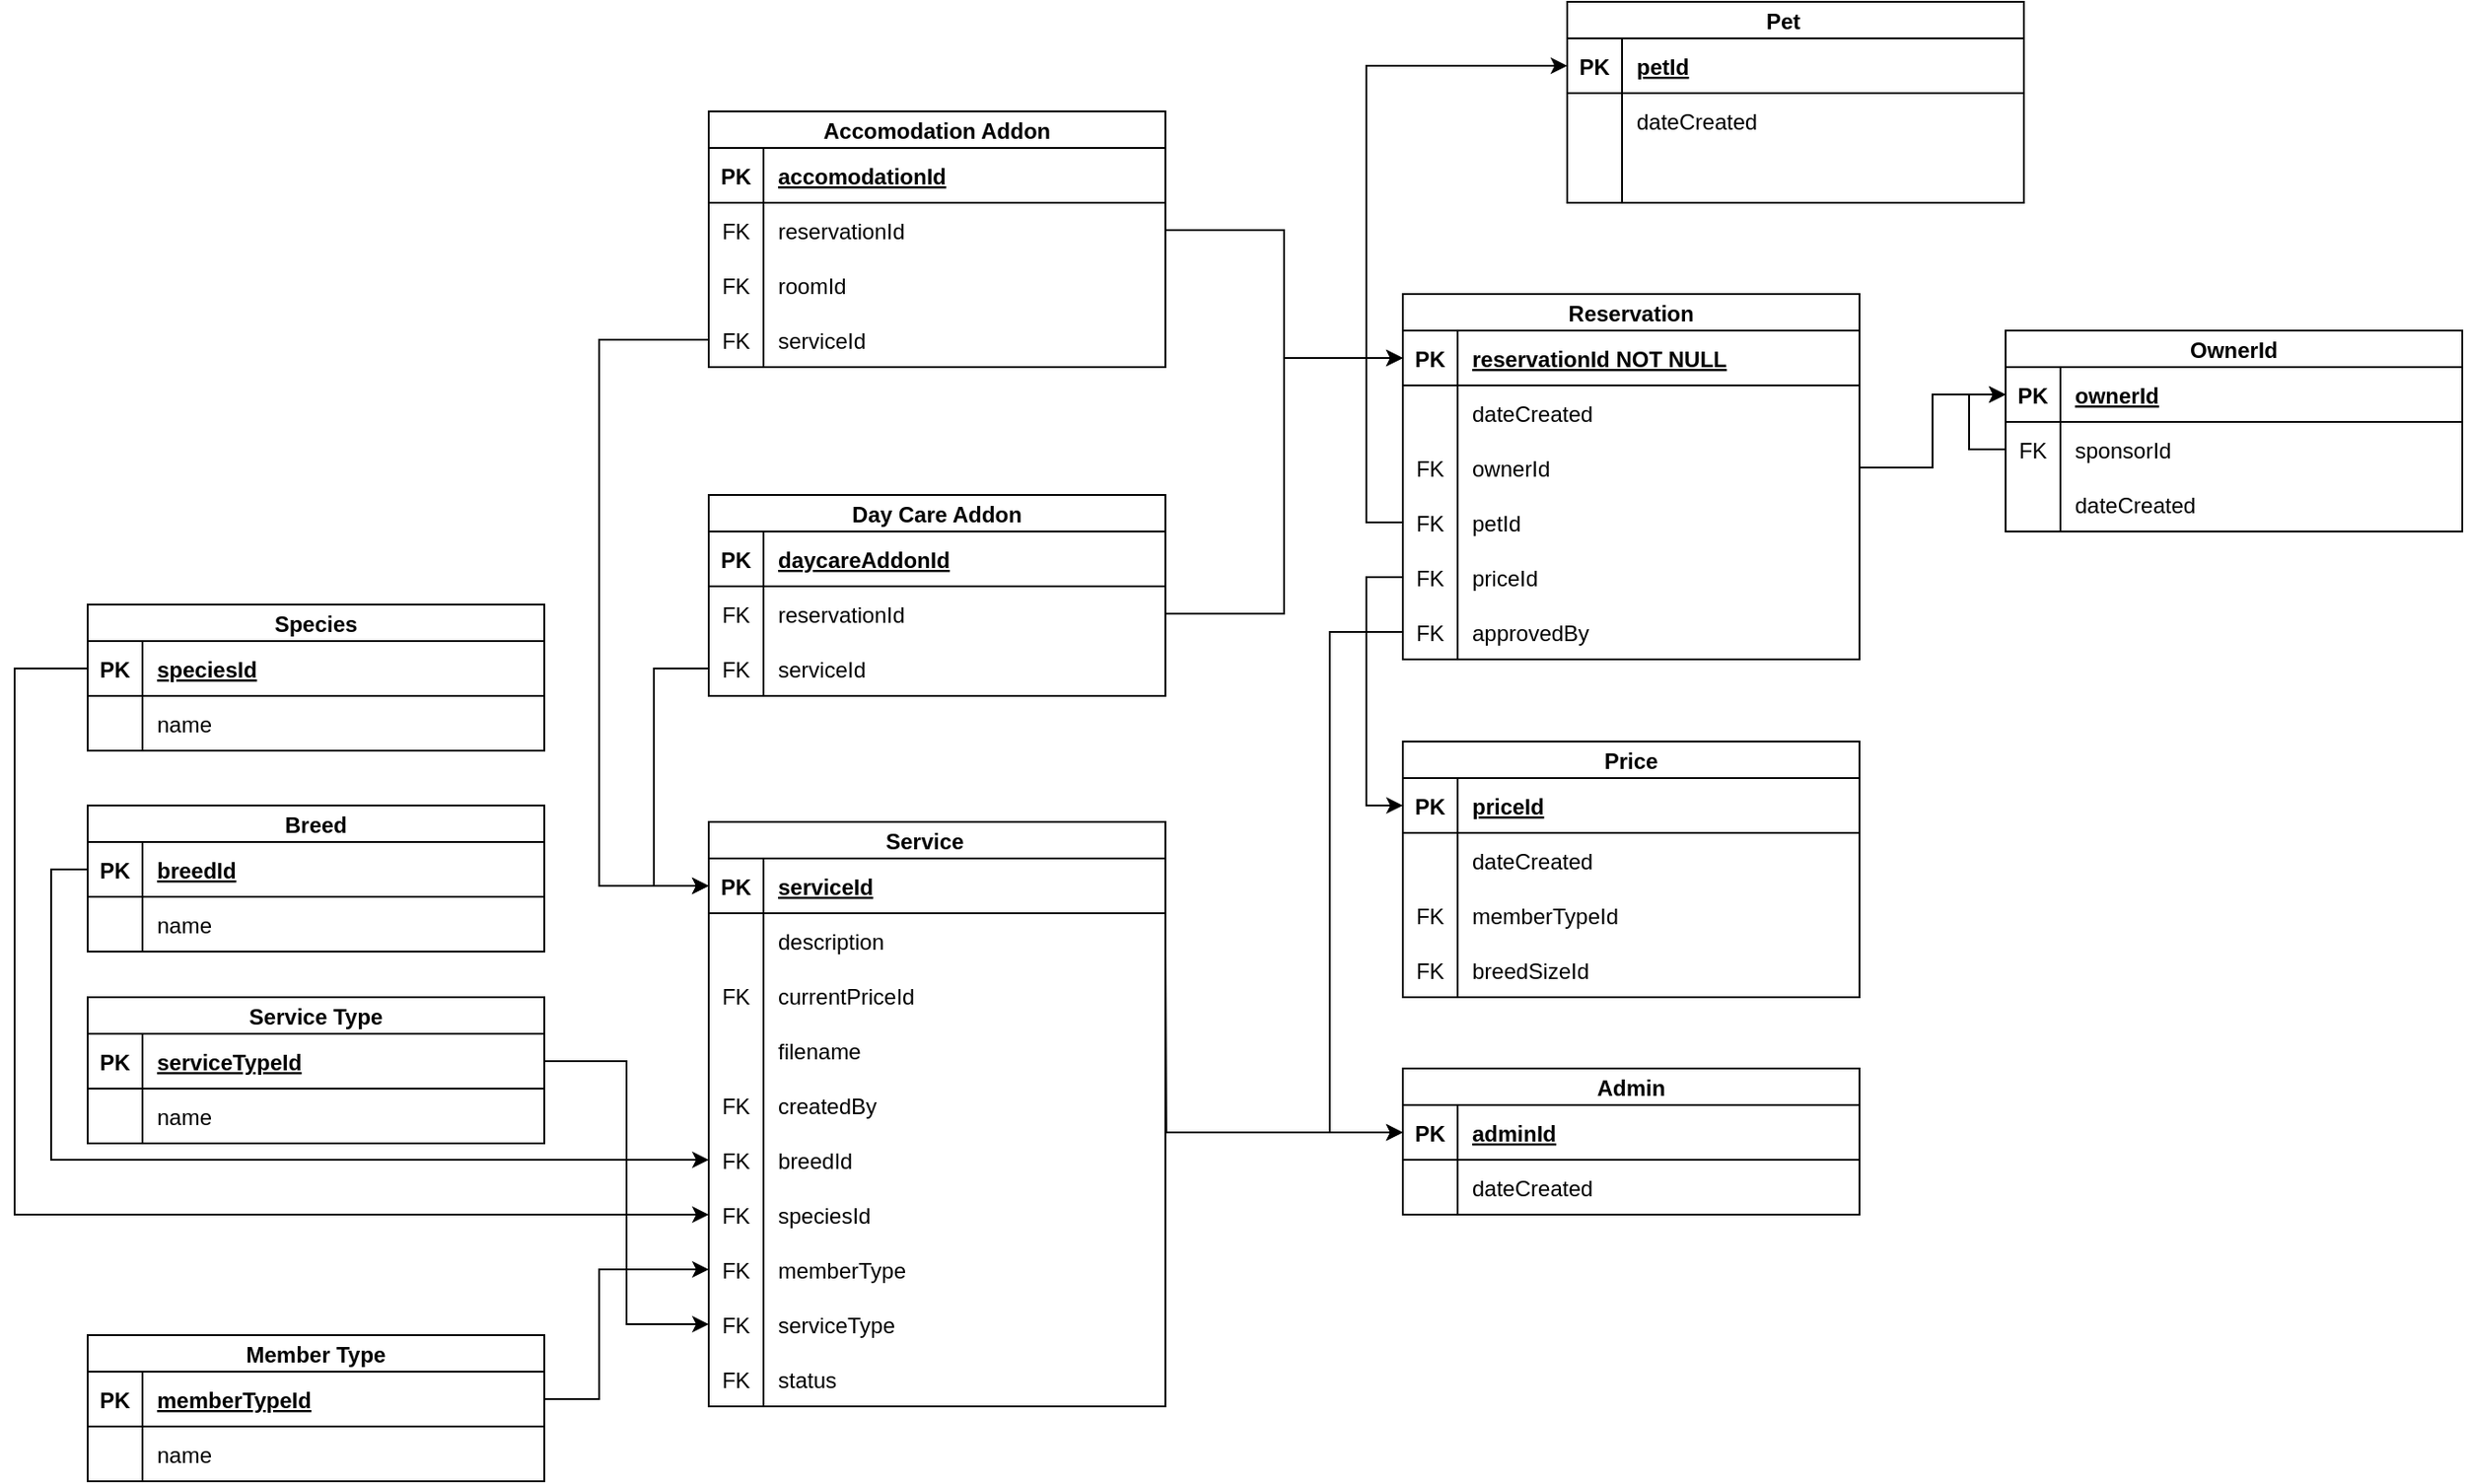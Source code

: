 <mxfile version="21.7.5" type="github">
  <diagram id="R2lEEEUBdFMjLlhIrx00" name="Page-1">
    <mxGraphModel dx="2534" dy="1632" grid="1" gridSize="10" guides="1" tooltips="1" connect="1" arrows="1" fold="1" page="1" pageScale="1" pageWidth="1100" pageHeight="850" math="0" shadow="0" extFonts="Permanent Marker^https://fonts.googleapis.com/css?family=Permanent+Marker">
      <root>
        <mxCell id="0" />
        <mxCell id="1" parent="0" />
        <mxCell id="C-vyLk0tnHw3VtMMgP7b-2" value="Reservation" style="shape=table;startSize=20;container=1;collapsible=1;childLayout=tableLayout;fixedRows=1;rowLines=0;fontStyle=1;align=center;resizeLast=1;" parent="1" vertex="1">
          <mxGeometry x="430" y="-20" width="250" height="200" as="geometry" />
        </mxCell>
        <mxCell id="C-vyLk0tnHw3VtMMgP7b-3" value="" style="shape=partialRectangle;collapsible=0;dropTarget=0;pointerEvents=0;fillColor=none;points=[[0,0.5],[1,0.5]];portConstraint=eastwest;top=0;left=0;right=0;bottom=1;" parent="C-vyLk0tnHw3VtMMgP7b-2" vertex="1">
          <mxGeometry y="20" width="250" height="30" as="geometry" />
        </mxCell>
        <mxCell id="C-vyLk0tnHw3VtMMgP7b-4" value="PK" style="shape=partialRectangle;overflow=hidden;connectable=0;fillColor=none;top=0;left=0;bottom=0;right=0;fontStyle=1;" parent="C-vyLk0tnHw3VtMMgP7b-3" vertex="1">
          <mxGeometry width="30" height="30" as="geometry">
            <mxRectangle width="30" height="30" as="alternateBounds" />
          </mxGeometry>
        </mxCell>
        <mxCell id="C-vyLk0tnHw3VtMMgP7b-5" value="reservationId NOT NULL" style="shape=partialRectangle;overflow=hidden;connectable=0;fillColor=none;top=0;left=0;bottom=0;right=0;align=left;spacingLeft=6;fontStyle=5;" parent="C-vyLk0tnHw3VtMMgP7b-3" vertex="1">
          <mxGeometry x="30" width="220" height="30" as="geometry">
            <mxRectangle width="220" height="30" as="alternateBounds" />
          </mxGeometry>
        </mxCell>
        <mxCell id="C-vyLk0tnHw3VtMMgP7b-6" value="" style="shape=partialRectangle;collapsible=0;dropTarget=0;pointerEvents=0;fillColor=none;points=[[0,0.5],[1,0.5]];portConstraint=eastwest;top=0;left=0;right=0;bottom=0;" parent="C-vyLk0tnHw3VtMMgP7b-2" vertex="1">
          <mxGeometry y="50" width="250" height="30" as="geometry" />
        </mxCell>
        <mxCell id="C-vyLk0tnHw3VtMMgP7b-7" value="" style="shape=partialRectangle;overflow=hidden;connectable=0;fillColor=none;top=0;left=0;bottom=0;right=0;" parent="C-vyLk0tnHw3VtMMgP7b-6" vertex="1">
          <mxGeometry width="30" height="30" as="geometry">
            <mxRectangle width="30" height="30" as="alternateBounds" />
          </mxGeometry>
        </mxCell>
        <mxCell id="C-vyLk0tnHw3VtMMgP7b-8" value="dateCreated" style="shape=partialRectangle;overflow=hidden;connectable=0;fillColor=none;top=0;left=0;bottom=0;right=0;align=left;spacingLeft=6;" parent="C-vyLk0tnHw3VtMMgP7b-6" vertex="1">
          <mxGeometry x="30" width="220" height="30" as="geometry">
            <mxRectangle width="220" height="30" as="alternateBounds" />
          </mxGeometry>
        </mxCell>
        <mxCell id="C-vyLk0tnHw3VtMMgP7b-9" value="" style="shape=partialRectangle;collapsible=0;dropTarget=0;pointerEvents=0;fillColor=none;points=[[0,0.5],[1,0.5]];portConstraint=eastwest;top=0;left=0;right=0;bottom=0;" parent="C-vyLk0tnHw3VtMMgP7b-2" vertex="1">
          <mxGeometry y="80" width="250" height="30" as="geometry" />
        </mxCell>
        <mxCell id="C-vyLk0tnHw3VtMMgP7b-10" value="FK" style="shape=partialRectangle;overflow=hidden;connectable=0;fillColor=none;top=0;left=0;bottom=0;right=0;" parent="C-vyLk0tnHw3VtMMgP7b-9" vertex="1">
          <mxGeometry width="30" height="30" as="geometry">
            <mxRectangle width="30" height="30" as="alternateBounds" />
          </mxGeometry>
        </mxCell>
        <mxCell id="C-vyLk0tnHw3VtMMgP7b-11" value="ownerId" style="shape=partialRectangle;overflow=hidden;connectable=0;fillColor=none;top=0;left=0;bottom=0;right=0;align=left;spacingLeft=6;" parent="C-vyLk0tnHw3VtMMgP7b-9" vertex="1">
          <mxGeometry x="30" width="220" height="30" as="geometry">
            <mxRectangle width="220" height="30" as="alternateBounds" />
          </mxGeometry>
        </mxCell>
        <mxCell id="oHqVj5NyD6z4LY580d-A-268" value="" style="shape=partialRectangle;collapsible=0;dropTarget=0;pointerEvents=0;fillColor=none;points=[[0,0.5],[1,0.5]];portConstraint=eastwest;top=0;left=0;right=0;bottom=0;" parent="C-vyLk0tnHw3VtMMgP7b-2" vertex="1">
          <mxGeometry y="110" width="250" height="30" as="geometry" />
        </mxCell>
        <mxCell id="oHqVj5NyD6z4LY580d-A-269" value="FK" style="shape=partialRectangle;overflow=hidden;connectable=0;fillColor=none;top=0;left=0;bottom=0;right=0;" parent="oHqVj5NyD6z4LY580d-A-268" vertex="1">
          <mxGeometry width="30" height="30" as="geometry">
            <mxRectangle width="30" height="30" as="alternateBounds" />
          </mxGeometry>
        </mxCell>
        <mxCell id="oHqVj5NyD6z4LY580d-A-270" value="petId" style="shape=partialRectangle;overflow=hidden;connectable=0;fillColor=none;top=0;left=0;bottom=0;right=0;align=left;spacingLeft=6;" parent="oHqVj5NyD6z4LY580d-A-268" vertex="1">
          <mxGeometry x="30" width="220" height="30" as="geometry">
            <mxRectangle width="220" height="30" as="alternateBounds" />
          </mxGeometry>
        </mxCell>
        <mxCell id="oHqVj5NyD6z4LY580d-A-271" value="" style="shape=partialRectangle;collapsible=0;dropTarget=0;pointerEvents=0;fillColor=none;points=[[0,0.5],[1,0.5]];portConstraint=eastwest;top=0;left=0;right=0;bottom=0;" parent="C-vyLk0tnHw3VtMMgP7b-2" vertex="1">
          <mxGeometry y="140" width="250" height="30" as="geometry" />
        </mxCell>
        <mxCell id="oHqVj5NyD6z4LY580d-A-272" value="FK" style="shape=partialRectangle;overflow=hidden;connectable=0;fillColor=none;top=0;left=0;bottom=0;right=0;" parent="oHqVj5NyD6z4LY580d-A-271" vertex="1">
          <mxGeometry width="30" height="30" as="geometry">
            <mxRectangle width="30" height="30" as="alternateBounds" />
          </mxGeometry>
        </mxCell>
        <mxCell id="oHqVj5NyD6z4LY580d-A-273" value="priceId" style="shape=partialRectangle;overflow=hidden;connectable=0;fillColor=none;top=0;left=0;bottom=0;right=0;align=left;spacingLeft=6;" parent="oHqVj5NyD6z4LY580d-A-271" vertex="1">
          <mxGeometry x="30" width="220" height="30" as="geometry">
            <mxRectangle width="220" height="30" as="alternateBounds" />
          </mxGeometry>
        </mxCell>
        <mxCell id="oHqVj5NyD6z4LY580d-A-280" value="" style="shape=partialRectangle;collapsible=0;dropTarget=0;pointerEvents=0;fillColor=none;points=[[0,0.5],[1,0.5]];portConstraint=eastwest;top=0;left=0;right=0;bottom=0;" parent="C-vyLk0tnHw3VtMMgP7b-2" vertex="1">
          <mxGeometry y="170" width="250" height="30" as="geometry" />
        </mxCell>
        <mxCell id="oHqVj5NyD6z4LY580d-A-281" value="FK" style="shape=partialRectangle;overflow=hidden;connectable=0;fillColor=none;top=0;left=0;bottom=0;right=0;" parent="oHqVj5NyD6z4LY580d-A-280" vertex="1">
          <mxGeometry width="30" height="30" as="geometry">
            <mxRectangle width="30" height="30" as="alternateBounds" />
          </mxGeometry>
        </mxCell>
        <mxCell id="oHqVj5NyD6z4LY580d-A-282" value="approvedBy" style="shape=partialRectangle;overflow=hidden;connectable=0;fillColor=none;top=0;left=0;bottom=0;right=0;align=left;spacingLeft=6;" parent="oHqVj5NyD6z4LY580d-A-280" vertex="1">
          <mxGeometry x="30" width="220" height="30" as="geometry">
            <mxRectangle width="220" height="30" as="alternateBounds" />
          </mxGeometry>
        </mxCell>
        <mxCell id="oHqVj5NyD6z4LY580d-A-223" style="edgeStyle=orthogonalEdgeStyle;rounded=0;orthogonalLoop=1;jettySize=auto;html=1;entryX=0;entryY=0.5;entryDx=0;entryDy=0;" parent="1" source="oHqVj5NyD6z4LY580d-A-219" target="oHqVj5NyD6z4LY580d-A-213" edge="1">
          <mxGeometry relative="1" as="geometry" />
        </mxCell>
        <object label="Day Care Addon" asdasd="asdasd" qweqwe="" sdfsdfdsf="" id="oHqVj5NyD6z4LY580d-A-12">
          <mxCell style="shape=table;startSize=20;container=1;collapsible=1;childLayout=tableLayout;fixedRows=1;rowLines=0;fontStyle=1;align=center;resizeLast=1;" parent="1" vertex="1">
            <mxGeometry x="50" y="90" width="250" height="110" as="geometry">
              <mxRectangle x="90" y="100" width="140" height="30" as="alternateBounds" />
            </mxGeometry>
          </mxCell>
        </object>
        <mxCell id="oHqVj5NyD6z4LY580d-A-13" value="" style="shape=partialRectangle;collapsible=0;dropTarget=0;pointerEvents=0;fillColor=none;points=[[0,0.5],[1,0.5]];portConstraint=eastwest;top=0;left=0;right=0;bottom=1;" parent="oHqVj5NyD6z4LY580d-A-12" vertex="1">
          <mxGeometry y="20" width="250" height="30" as="geometry" />
        </mxCell>
        <mxCell id="oHqVj5NyD6z4LY580d-A-14" value="PK" style="shape=partialRectangle;overflow=hidden;connectable=0;fillColor=none;top=0;left=0;bottom=0;right=0;fontStyle=1;" parent="oHqVj5NyD6z4LY580d-A-13" vertex="1">
          <mxGeometry width="30" height="30" as="geometry">
            <mxRectangle width="30" height="30" as="alternateBounds" />
          </mxGeometry>
        </mxCell>
        <object label="daycareAddonId" id="oHqVj5NyD6z4LY580d-A-15">
          <mxCell style="shape=partialRectangle;overflow=hidden;connectable=0;fillColor=none;top=0;left=0;bottom=0;right=0;align=left;spacingLeft=6;fontStyle=5;" parent="oHqVj5NyD6z4LY580d-A-13" vertex="1">
            <mxGeometry x="30" width="220" height="30" as="geometry">
              <mxRectangle width="220" height="30" as="alternateBounds" />
            </mxGeometry>
          </mxCell>
        </object>
        <mxCell id="oHqVj5NyD6z4LY580d-A-16" value="" style="shape=partialRectangle;collapsible=0;dropTarget=0;pointerEvents=0;fillColor=none;points=[[0,0.5],[1,0.5]];portConstraint=eastwest;top=0;left=0;right=0;bottom=0;" parent="oHqVj5NyD6z4LY580d-A-12" vertex="1">
          <mxGeometry y="50" width="250" height="30" as="geometry" />
        </mxCell>
        <mxCell id="oHqVj5NyD6z4LY580d-A-17" value="FK" style="shape=partialRectangle;overflow=hidden;connectable=0;fillColor=none;top=0;left=0;bottom=0;right=0;" parent="oHqVj5NyD6z4LY580d-A-16" vertex="1">
          <mxGeometry width="30" height="30" as="geometry">
            <mxRectangle width="30" height="30" as="alternateBounds" />
          </mxGeometry>
        </mxCell>
        <mxCell id="oHqVj5NyD6z4LY580d-A-18" value="reservationId" style="shape=partialRectangle;overflow=hidden;connectable=0;fillColor=none;top=0;left=0;bottom=0;right=0;align=left;spacingLeft=6;" parent="oHqVj5NyD6z4LY580d-A-16" vertex="1">
          <mxGeometry x="30" width="220" height="30" as="geometry">
            <mxRectangle width="220" height="30" as="alternateBounds" />
          </mxGeometry>
        </mxCell>
        <mxCell id="oHqVj5NyD6z4LY580d-A-29" style="shape=partialRectangle;collapsible=0;dropTarget=0;pointerEvents=0;fillColor=none;points=[[0,0.5],[1,0.5]];portConstraint=eastwest;top=0;left=0;right=0;bottom=0;" parent="oHqVj5NyD6z4LY580d-A-12" vertex="1">
          <mxGeometry y="80" width="250" height="30" as="geometry" />
        </mxCell>
        <mxCell id="oHqVj5NyD6z4LY580d-A-30" value="FK" style="shape=partialRectangle;overflow=hidden;connectable=0;fillColor=none;top=0;left=0;bottom=0;right=0;" parent="oHqVj5NyD6z4LY580d-A-29" vertex="1">
          <mxGeometry width="30" height="30" as="geometry">
            <mxRectangle width="30" height="30" as="alternateBounds" />
          </mxGeometry>
        </mxCell>
        <mxCell id="oHqVj5NyD6z4LY580d-A-31" value="serviceId" style="shape=partialRectangle;overflow=hidden;connectable=0;fillColor=none;top=0;left=0;bottom=0;right=0;align=left;spacingLeft=6;" parent="oHqVj5NyD6z4LY580d-A-29" vertex="1">
          <mxGeometry x="30" width="220" height="30" as="geometry">
            <mxRectangle width="220" height="30" as="alternateBounds" />
          </mxGeometry>
        </mxCell>
        <mxCell id="oHqVj5NyD6z4LY580d-A-35" style="edgeStyle=orthogonalEdgeStyle;rounded=0;orthogonalLoop=1;jettySize=auto;html=1;exitX=1;exitY=0.5;exitDx=0;exitDy=0;entryX=0;entryY=0.5;entryDx=0;entryDy=0;" parent="1" source="oHqVj5NyD6z4LY580d-A-16" target="C-vyLk0tnHw3VtMMgP7b-3" edge="1">
          <mxGeometry relative="1" as="geometry" />
        </mxCell>
        <mxCell id="oHqVj5NyD6z4LY580d-A-36" value="Price" style="shape=table;startSize=20;container=1;collapsible=1;childLayout=tableLayout;fixedRows=1;rowLines=0;fontStyle=1;align=center;resizeLast=1;" parent="1" vertex="1">
          <mxGeometry x="430" y="225" width="250" height="140" as="geometry" />
        </mxCell>
        <mxCell id="oHqVj5NyD6z4LY580d-A-37" value="" style="shape=partialRectangle;collapsible=0;dropTarget=0;pointerEvents=0;fillColor=none;points=[[0,0.5],[1,0.5]];portConstraint=eastwest;top=0;left=0;right=0;bottom=1;" parent="oHqVj5NyD6z4LY580d-A-36" vertex="1">
          <mxGeometry y="20" width="250" height="30" as="geometry" />
        </mxCell>
        <mxCell id="oHqVj5NyD6z4LY580d-A-38" value="PK" style="shape=partialRectangle;overflow=hidden;connectable=0;fillColor=none;top=0;left=0;bottom=0;right=0;fontStyle=1;" parent="oHqVj5NyD6z4LY580d-A-37" vertex="1">
          <mxGeometry width="30" height="30" as="geometry">
            <mxRectangle width="30" height="30" as="alternateBounds" />
          </mxGeometry>
        </mxCell>
        <mxCell id="oHqVj5NyD6z4LY580d-A-39" value="priceId" style="shape=partialRectangle;overflow=hidden;connectable=0;fillColor=none;top=0;left=0;bottom=0;right=0;align=left;spacingLeft=6;fontStyle=5;" parent="oHqVj5NyD6z4LY580d-A-37" vertex="1">
          <mxGeometry x="30" width="220" height="30" as="geometry">
            <mxRectangle width="220" height="30" as="alternateBounds" />
          </mxGeometry>
        </mxCell>
        <mxCell id="oHqVj5NyD6z4LY580d-A-40" value="" style="shape=partialRectangle;collapsible=0;dropTarget=0;pointerEvents=0;fillColor=none;points=[[0,0.5],[1,0.5]];portConstraint=eastwest;top=0;left=0;right=0;bottom=0;" parent="oHqVj5NyD6z4LY580d-A-36" vertex="1">
          <mxGeometry y="50" width="250" height="30" as="geometry" />
        </mxCell>
        <mxCell id="oHqVj5NyD6z4LY580d-A-41" value="" style="shape=partialRectangle;overflow=hidden;connectable=0;fillColor=none;top=0;left=0;bottom=0;right=0;" parent="oHqVj5NyD6z4LY580d-A-40" vertex="1">
          <mxGeometry width="30" height="30" as="geometry">
            <mxRectangle width="30" height="30" as="alternateBounds" />
          </mxGeometry>
        </mxCell>
        <mxCell id="oHqVj5NyD6z4LY580d-A-42" value="dateCreated" style="shape=partialRectangle;overflow=hidden;connectable=0;fillColor=none;top=0;left=0;bottom=0;right=0;align=left;spacingLeft=6;" parent="oHqVj5NyD6z4LY580d-A-40" vertex="1">
          <mxGeometry x="30" width="220" height="30" as="geometry">
            <mxRectangle width="220" height="30" as="alternateBounds" />
          </mxGeometry>
        </mxCell>
        <mxCell id="oHqVj5NyD6z4LY580d-A-43" value="" style="shape=partialRectangle;collapsible=0;dropTarget=0;pointerEvents=0;fillColor=none;points=[[0,0.5],[1,0.5]];portConstraint=eastwest;top=0;left=0;right=0;bottom=0;" parent="oHqVj5NyD6z4LY580d-A-36" vertex="1">
          <mxGeometry y="80" width="250" height="30" as="geometry" />
        </mxCell>
        <mxCell id="oHqVj5NyD6z4LY580d-A-44" value="FK" style="shape=partialRectangle;overflow=hidden;connectable=0;fillColor=none;top=0;left=0;bottom=0;right=0;" parent="oHqVj5NyD6z4LY580d-A-43" vertex="1">
          <mxGeometry width="30" height="30" as="geometry">
            <mxRectangle width="30" height="30" as="alternateBounds" />
          </mxGeometry>
        </mxCell>
        <mxCell id="oHqVj5NyD6z4LY580d-A-45" value="memberTypeId" style="shape=partialRectangle;overflow=hidden;connectable=0;fillColor=none;top=0;left=0;bottom=0;right=0;align=left;spacingLeft=6;" parent="oHqVj5NyD6z4LY580d-A-43" vertex="1">
          <mxGeometry x="30" width="220" height="30" as="geometry">
            <mxRectangle width="220" height="30" as="alternateBounds" />
          </mxGeometry>
        </mxCell>
        <mxCell id="oHqVj5NyD6z4LY580d-A-243" value="" style="shape=partialRectangle;collapsible=0;dropTarget=0;pointerEvents=0;fillColor=none;points=[[0,0.5],[1,0.5]];portConstraint=eastwest;top=0;left=0;right=0;bottom=0;" parent="oHqVj5NyD6z4LY580d-A-36" vertex="1">
          <mxGeometry y="110" width="250" height="30" as="geometry" />
        </mxCell>
        <mxCell id="oHqVj5NyD6z4LY580d-A-244" value="FK" style="shape=partialRectangle;overflow=hidden;connectable=0;fillColor=none;top=0;left=0;bottom=0;right=0;" parent="oHqVj5NyD6z4LY580d-A-243" vertex="1">
          <mxGeometry width="30" height="30" as="geometry">
            <mxRectangle width="30" height="30" as="alternateBounds" />
          </mxGeometry>
        </mxCell>
        <mxCell id="oHqVj5NyD6z4LY580d-A-245" value="breedSizeId" style="shape=partialRectangle;overflow=hidden;connectable=0;fillColor=none;top=0;left=0;bottom=0;right=0;align=left;spacingLeft=6;" parent="oHqVj5NyD6z4LY580d-A-243" vertex="1">
          <mxGeometry x="30" width="220" height="30" as="geometry">
            <mxRectangle width="220" height="30" as="alternateBounds" />
          </mxGeometry>
        </mxCell>
        <mxCell id="oHqVj5NyD6z4LY580d-A-49" value="Admin" style="shape=table;startSize=20;container=1;collapsible=1;childLayout=tableLayout;fixedRows=1;rowLines=0;fontStyle=1;align=center;resizeLast=1;" parent="1" vertex="1">
          <mxGeometry x="430" y="404" width="250" height="80" as="geometry" />
        </mxCell>
        <mxCell id="oHqVj5NyD6z4LY580d-A-50" value="" style="shape=partialRectangle;collapsible=0;dropTarget=0;pointerEvents=0;fillColor=none;points=[[0,0.5],[1,0.5]];portConstraint=eastwest;top=0;left=0;right=0;bottom=1;" parent="oHqVj5NyD6z4LY580d-A-49" vertex="1">
          <mxGeometry y="20" width="250" height="30" as="geometry" />
        </mxCell>
        <mxCell id="oHqVj5NyD6z4LY580d-A-51" value="PK" style="shape=partialRectangle;overflow=hidden;connectable=0;fillColor=none;top=0;left=0;bottom=0;right=0;fontStyle=1;" parent="oHqVj5NyD6z4LY580d-A-50" vertex="1">
          <mxGeometry width="30" height="30" as="geometry">
            <mxRectangle width="30" height="30" as="alternateBounds" />
          </mxGeometry>
        </mxCell>
        <mxCell id="oHqVj5NyD6z4LY580d-A-52" value="adminId" style="shape=partialRectangle;overflow=hidden;connectable=0;fillColor=none;top=0;left=0;bottom=0;right=0;align=left;spacingLeft=6;fontStyle=5;" parent="oHqVj5NyD6z4LY580d-A-50" vertex="1">
          <mxGeometry x="30" width="220" height="30" as="geometry">
            <mxRectangle width="220" height="30" as="alternateBounds" />
          </mxGeometry>
        </mxCell>
        <mxCell id="oHqVj5NyD6z4LY580d-A-53" value="" style="shape=partialRectangle;collapsible=0;dropTarget=0;pointerEvents=0;fillColor=none;points=[[0,0.5],[1,0.5]];portConstraint=eastwest;top=0;left=0;right=0;bottom=0;" parent="oHqVj5NyD6z4LY580d-A-49" vertex="1">
          <mxGeometry y="50" width="250" height="30" as="geometry" />
        </mxCell>
        <mxCell id="oHqVj5NyD6z4LY580d-A-54" value="" style="shape=partialRectangle;overflow=hidden;connectable=0;fillColor=none;top=0;left=0;bottom=0;right=0;" parent="oHqVj5NyD6z4LY580d-A-53" vertex="1">
          <mxGeometry width="30" height="30" as="geometry">
            <mxRectangle width="30" height="30" as="alternateBounds" />
          </mxGeometry>
        </mxCell>
        <mxCell id="oHqVj5NyD6z4LY580d-A-55" value="dateCreated" style="shape=partialRectangle;overflow=hidden;connectable=0;fillColor=none;top=0;left=0;bottom=0;right=0;align=left;spacingLeft=6;" parent="oHqVj5NyD6z4LY580d-A-53" vertex="1">
          <mxGeometry x="30" width="220" height="30" as="geometry">
            <mxRectangle width="220" height="30" as="alternateBounds" />
          </mxGeometry>
        </mxCell>
        <object label="Service    " asdasd="asdasd" qweqwe="" sdfsdfdsf="" id="oHqVj5NyD6z4LY580d-A-162">
          <mxCell style="shape=table;startSize=20;container=1;collapsible=1;childLayout=tableLayout;fixedRows=1;rowLines=0;fontStyle=1;align=center;resizeLast=1;" parent="1" vertex="1">
            <mxGeometry x="50" y="269" width="250" height="320" as="geometry">
              <mxRectangle x="90" y="100" width="140" height="30" as="alternateBounds" />
            </mxGeometry>
          </mxCell>
        </object>
        <mxCell id="oHqVj5NyD6z4LY580d-A-163" value="" style="shape=partialRectangle;collapsible=0;dropTarget=0;pointerEvents=0;fillColor=none;points=[[0,0.5],[1,0.5]];portConstraint=eastwest;top=0;left=0;right=0;bottom=1;" parent="oHqVj5NyD6z4LY580d-A-162" vertex="1">
          <mxGeometry y="20" width="250" height="30" as="geometry" />
        </mxCell>
        <mxCell id="oHqVj5NyD6z4LY580d-A-164" value="PK" style="shape=partialRectangle;overflow=hidden;connectable=0;fillColor=none;top=0;left=0;bottom=0;right=0;fontStyle=1;" parent="oHqVj5NyD6z4LY580d-A-163" vertex="1">
          <mxGeometry width="30" height="30" as="geometry">
            <mxRectangle width="30" height="30" as="alternateBounds" />
          </mxGeometry>
        </mxCell>
        <object label="serviceId" id="oHqVj5NyD6z4LY580d-A-165">
          <mxCell style="shape=partialRectangle;overflow=hidden;connectable=0;fillColor=none;top=0;left=0;bottom=0;right=0;align=left;spacingLeft=6;fontStyle=5;" parent="oHqVj5NyD6z4LY580d-A-163" vertex="1">
            <mxGeometry x="30" width="220" height="30" as="geometry">
              <mxRectangle width="220" height="30" as="alternateBounds" />
            </mxGeometry>
          </mxCell>
        </object>
        <mxCell id="oHqVj5NyD6z4LY580d-A-184" style="shape=partialRectangle;collapsible=0;dropTarget=0;pointerEvents=0;fillColor=none;points=[[0,0.5],[1,0.5]];portConstraint=eastwest;top=0;left=0;right=0;bottom=0;" parent="oHqVj5NyD6z4LY580d-A-162" vertex="1">
          <mxGeometry y="50" width="250" height="30" as="geometry" />
        </mxCell>
        <mxCell id="oHqVj5NyD6z4LY580d-A-185" value="" style="shape=partialRectangle;overflow=hidden;connectable=0;fillColor=none;top=0;left=0;bottom=0;right=0;" parent="oHqVj5NyD6z4LY580d-A-184" vertex="1">
          <mxGeometry width="30" height="30" as="geometry">
            <mxRectangle width="30" height="30" as="alternateBounds" />
          </mxGeometry>
        </mxCell>
        <mxCell id="oHqVj5NyD6z4LY580d-A-186" value="description" style="shape=partialRectangle;overflow=hidden;connectable=0;fillColor=none;top=0;left=0;bottom=0;right=0;align=left;spacingLeft=6;" parent="oHqVj5NyD6z4LY580d-A-184" vertex="1">
          <mxGeometry x="30" width="220" height="30" as="geometry">
            <mxRectangle width="220" height="30" as="alternateBounds" />
          </mxGeometry>
        </mxCell>
        <mxCell id="oHqVj5NyD6z4LY580d-A-187" style="shape=partialRectangle;collapsible=0;dropTarget=0;pointerEvents=0;fillColor=none;points=[[0,0.5],[1,0.5]];portConstraint=eastwest;top=0;left=0;right=0;bottom=0;" parent="oHqVj5NyD6z4LY580d-A-162" vertex="1">
          <mxGeometry y="80" width="250" height="30" as="geometry" />
        </mxCell>
        <mxCell id="oHqVj5NyD6z4LY580d-A-188" value="FK" style="shape=partialRectangle;overflow=hidden;connectable=0;fillColor=none;top=0;left=0;bottom=0;right=0;" parent="oHqVj5NyD6z4LY580d-A-187" vertex="1">
          <mxGeometry width="30" height="30" as="geometry">
            <mxRectangle width="30" height="30" as="alternateBounds" />
          </mxGeometry>
        </mxCell>
        <mxCell id="oHqVj5NyD6z4LY580d-A-189" value="currentPriceId" style="shape=partialRectangle;overflow=hidden;connectable=0;fillColor=none;top=0;left=0;bottom=0;right=0;align=left;spacingLeft=6;" parent="oHqVj5NyD6z4LY580d-A-187" vertex="1">
          <mxGeometry x="30" width="220" height="30" as="geometry">
            <mxRectangle width="220" height="30" as="alternateBounds" />
          </mxGeometry>
        </mxCell>
        <mxCell id="VF2FCTzx0G5PxrVKWMij-4" style="shape=partialRectangle;collapsible=0;dropTarget=0;pointerEvents=0;fillColor=none;points=[[0,0.5],[1,0.5]];portConstraint=eastwest;top=0;left=0;right=0;bottom=0;" vertex="1" parent="oHqVj5NyD6z4LY580d-A-162">
          <mxGeometry y="110" width="250" height="30" as="geometry" />
        </mxCell>
        <mxCell id="VF2FCTzx0G5PxrVKWMij-5" value="" style="shape=partialRectangle;overflow=hidden;connectable=0;fillColor=none;top=0;left=0;bottom=0;right=0;" vertex="1" parent="VF2FCTzx0G5PxrVKWMij-4">
          <mxGeometry width="30" height="30" as="geometry">
            <mxRectangle width="30" height="30" as="alternateBounds" />
          </mxGeometry>
        </mxCell>
        <mxCell id="VF2FCTzx0G5PxrVKWMij-6" value="filename" style="shape=partialRectangle;overflow=hidden;connectable=0;fillColor=none;top=0;left=0;bottom=0;right=0;align=left;spacingLeft=6;" vertex="1" parent="VF2FCTzx0G5PxrVKWMij-4">
          <mxGeometry x="30" width="220" height="30" as="geometry">
            <mxRectangle width="220" height="30" as="alternateBounds" />
          </mxGeometry>
        </mxCell>
        <mxCell id="VF2FCTzx0G5PxrVKWMij-7" style="shape=partialRectangle;collapsible=0;dropTarget=0;pointerEvents=0;fillColor=none;points=[[0,0.5],[1,0.5]];portConstraint=eastwest;top=0;left=0;right=0;bottom=0;" vertex="1" parent="oHqVj5NyD6z4LY580d-A-162">
          <mxGeometry y="140" width="250" height="30" as="geometry" />
        </mxCell>
        <mxCell id="VF2FCTzx0G5PxrVKWMij-8" value="FK" style="shape=partialRectangle;overflow=hidden;connectable=0;fillColor=none;top=0;left=0;bottom=0;right=0;" vertex="1" parent="VF2FCTzx0G5PxrVKWMij-7">
          <mxGeometry width="30" height="30" as="geometry">
            <mxRectangle width="30" height="30" as="alternateBounds" />
          </mxGeometry>
        </mxCell>
        <mxCell id="VF2FCTzx0G5PxrVKWMij-9" value="createdBy" style="shape=partialRectangle;overflow=hidden;connectable=0;fillColor=none;top=0;left=0;bottom=0;right=0;align=left;spacingLeft=6;" vertex="1" parent="VF2FCTzx0G5PxrVKWMij-7">
          <mxGeometry x="30" width="220" height="30" as="geometry">
            <mxRectangle width="220" height="30" as="alternateBounds" />
          </mxGeometry>
        </mxCell>
        <mxCell id="VF2FCTzx0G5PxrVKWMij-10" style="shape=partialRectangle;collapsible=0;dropTarget=0;pointerEvents=0;fillColor=none;points=[[0,0.5],[1,0.5]];portConstraint=eastwest;top=0;left=0;right=0;bottom=0;" vertex="1" parent="oHqVj5NyD6z4LY580d-A-162">
          <mxGeometry y="170" width="250" height="30" as="geometry" />
        </mxCell>
        <mxCell id="VF2FCTzx0G5PxrVKWMij-11" value="FK" style="shape=partialRectangle;overflow=hidden;connectable=0;fillColor=none;top=0;left=0;bottom=0;right=0;" vertex="1" parent="VF2FCTzx0G5PxrVKWMij-10">
          <mxGeometry width="30" height="30" as="geometry">
            <mxRectangle width="30" height="30" as="alternateBounds" />
          </mxGeometry>
        </mxCell>
        <mxCell id="VF2FCTzx0G5PxrVKWMij-12" value="breedId" style="shape=partialRectangle;overflow=hidden;connectable=0;fillColor=none;top=0;left=0;bottom=0;right=0;align=left;spacingLeft=6;" vertex="1" parent="VF2FCTzx0G5PxrVKWMij-10">
          <mxGeometry x="30" width="220" height="30" as="geometry">
            <mxRectangle width="220" height="30" as="alternateBounds" />
          </mxGeometry>
        </mxCell>
        <mxCell id="VF2FCTzx0G5PxrVKWMij-13" style="shape=partialRectangle;collapsible=0;dropTarget=0;pointerEvents=0;fillColor=none;points=[[0,0.5],[1,0.5]];portConstraint=eastwest;top=0;left=0;right=0;bottom=0;" vertex="1" parent="oHqVj5NyD6z4LY580d-A-162">
          <mxGeometry y="200" width="250" height="30" as="geometry" />
        </mxCell>
        <mxCell id="VF2FCTzx0G5PxrVKWMij-14" value="FK" style="shape=partialRectangle;overflow=hidden;connectable=0;fillColor=none;top=0;left=0;bottom=0;right=0;" vertex="1" parent="VF2FCTzx0G5PxrVKWMij-13">
          <mxGeometry width="30" height="30" as="geometry">
            <mxRectangle width="30" height="30" as="alternateBounds" />
          </mxGeometry>
        </mxCell>
        <mxCell id="VF2FCTzx0G5PxrVKWMij-15" value="speciesId" style="shape=partialRectangle;overflow=hidden;connectable=0;fillColor=none;top=0;left=0;bottom=0;right=0;align=left;spacingLeft=6;" vertex="1" parent="VF2FCTzx0G5PxrVKWMij-13">
          <mxGeometry x="30" width="220" height="30" as="geometry">
            <mxRectangle width="220" height="30" as="alternateBounds" />
          </mxGeometry>
        </mxCell>
        <mxCell id="VF2FCTzx0G5PxrVKWMij-16" style="shape=partialRectangle;collapsible=0;dropTarget=0;pointerEvents=0;fillColor=none;points=[[0,0.5],[1,0.5]];portConstraint=eastwest;top=0;left=0;right=0;bottom=0;" vertex="1" parent="oHqVj5NyD6z4LY580d-A-162">
          <mxGeometry y="230" width="250" height="30" as="geometry" />
        </mxCell>
        <mxCell id="VF2FCTzx0G5PxrVKWMij-17" value="FK" style="shape=partialRectangle;overflow=hidden;connectable=0;fillColor=none;top=0;left=0;bottom=0;right=0;" vertex="1" parent="VF2FCTzx0G5PxrVKWMij-16">
          <mxGeometry width="30" height="30" as="geometry">
            <mxRectangle width="30" height="30" as="alternateBounds" />
          </mxGeometry>
        </mxCell>
        <mxCell id="VF2FCTzx0G5PxrVKWMij-18" value="memberType" style="shape=partialRectangle;overflow=hidden;connectable=0;fillColor=none;top=0;left=0;bottom=0;right=0;align=left;spacingLeft=6;" vertex="1" parent="VF2FCTzx0G5PxrVKWMij-16">
          <mxGeometry x="30" width="220" height="30" as="geometry">
            <mxRectangle width="220" height="30" as="alternateBounds" />
          </mxGeometry>
        </mxCell>
        <mxCell id="VF2FCTzx0G5PxrVKWMij-19" style="shape=partialRectangle;collapsible=0;dropTarget=0;pointerEvents=0;fillColor=none;points=[[0,0.5],[1,0.5]];portConstraint=eastwest;top=0;left=0;right=0;bottom=0;" vertex="1" parent="oHqVj5NyD6z4LY580d-A-162">
          <mxGeometry y="260" width="250" height="30" as="geometry" />
        </mxCell>
        <mxCell id="VF2FCTzx0G5PxrVKWMij-20" value="FK" style="shape=partialRectangle;overflow=hidden;connectable=0;fillColor=none;top=0;left=0;bottom=0;right=0;" vertex="1" parent="VF2FCTzx0G5PxrVKWMij-19">
          <mxGeometry width="30" height="30" as="geometry">
            <mxRectangle width="30" height="30" as="alternateBounds" />
          </mxGeometry>
        </mxCell>
        <mxCell id="VF2FCTzx0G5PxrVKWMij-21" value="serviceType" style="shape=partialRectangle;overflow=hidden;connectable=0;fillColor=none;top=0;left=0;bottom=0;right=0;align=left;spacingLeft=6;" vertex="1" parent="VF2FCTzx0G5PxrVKWMij-19">
          <mxGeometry x="30" width="220" height="30" as="geometry">
            <mxRectangle width="220" height="30" as="alternateBounds" />
          </mxGeometry>
        </mxCell>
        <mxCell id="VF2FCTzx0G5PxrVKWMij-22" style="shape=partialRectangle;collapsible=0;dropTarget=0;pointerEvents=0;fillColor=none;points=[[0,0.5],[1,0.5]];portConstraint=eastwest;top=0;left=0;right=0;bottom=0;" vertex="1" parent="oHqVj5NyD6z4LY580d-A-162">
          <mxGeometry y="290" width="250" height="30" as="geometry" />
        </mxCell>
        <mxCell id="VF2FCTzx0G5PxrVKWMij-23" value="FK" style="shape=partialRectangle;overflow=hidden;connectable=0;fillColor=none;top=0;left=0;bottom=0;right=0;" vertex="1" parent="VF2FCTzx0G5PxrVKWMij-22">
          <mxGeometry width="30" height="30" as="geometry">
            <mxRectangle width="30" height="30" as="alternateBounds" />
          </mxGeometry>
        </mxCell>
        <mxCell id="VF2FCTzx0G5PxrVKWMij-24" value="status" style="shape=partialRectangle;overflow=hidden;connectable=0;fillColor=none;top=0;left=0;bottom=0;right=0;align=left;spacingLeft=6;" vertex="1" parent="VF2FCTzx0G5PxrVKWMij-22">
          <mxGeometry x="30" width="220" height="30" as="geometry">
            <mxRectangle width="220" height="30" as="alternateBounds" />
          </mxGeometry>
        </mxCell>
        <mxCell id="oHqVj5NyD6z4LY580d-A-175" style="edgeStyle=orthogonalEdgeStyle;rounded=0;orthogonalLoop=1;jettySize=auto;html=1;exitX=1;exitY=0.5;exitDx=0;exitDy=0;entryX=0;entryY=0.5;entryDx=0;entryDy=0;" parent="1" target="oHqVj5NyD6z4LY580d-A-50" edge="1">
          <mxGeometry relative="1" as="geometry">
            <mxPoint x="300" y="334" as="sourcePoint" />
          </mxGeometry>
        </mxCell>
        <mxCell id="oHqVj5NyD6z4LY580d-A-176" style="edgeStyle=orthogonalEdgeStyle;rounded=0;orthogonalLoop=1;jettySize=auto;html=1;exitX=0;exitY=0.5;exitDx=0;exitDy=0;entryX=0;entryY=0.5;entryDx=0;entryDy=0;" parent="1" source="oHqVj5NyD6z4LY580d-A-29" target="oHqVj5NyD6z4LY580d-A-163" edge="1">
          <mxGeometry relative="1" as="geometry">
            <Array as="points">
              <mxPoint x="20" y="185" />
              <mxPoint x="20" y="304" />
            </Array>
          </mxGeometry>
        </mxCell>
        <mxCell id="oHqVj5NyD6z4LY580d-A-212" value="OwnerId" style="shape=table;startSize=20;container=1;collapsible=1;childLayout=tableLayout;fixedRows=1;rowLines=0;fontStyle=1;align=center;resizeLast=1;" parent="1" vertex="1">
          <mxGeometry x="760" width="250" height="110" as="geometry" />
        </mxCell>
        <mxCell id="oHqVj5NyD6z4LY580d-A-213" value="" style="shape=partialRectangle;collapsible=0;dropTarget=0;pointerEvents=0;fillColor=none;points=[[0,0.5],[1,0.5]];portConstraint=eastwest;top=0;left=0;right=0;bottom=1;" parent="oHqVj5NyD6z4LY580d-A-212" vertex="1">
          <mxGeometry y="20" width="250" height="30" as="geometry" />
        </mxCell>
        <mxCell id="oHqVj5NyD6z4LY580d-A-214" value="PK" style="shape=partialRectangle;overflow=hidden;connectable=0;fillColor=none;top=0;left=0;bottom=0;right=0;fontStyle=1;" parent="oHqVj5NyD6z4LY580d-A-213" vertex="1">
          <mxGeometry width="30" height="30" as="geometry">
            <mxRectangle width="30" height="30" as="alternateBounds" />
          </mxGeometry>
        </mxCell>
        <mxCell id="oHqVj5NyD6z4LY580d-A-215" value="ownerId" style="shape=partialRectangle;overflow=hidden;connectable=0;fillColor=none;top=0;left=0;bottom=0;right=0;align=left;spacingLeft=6;fontStyle=5;" parent="oHqVj5NyD6z4LY580d-A-213" vertex="1">
          <mxGeometry x="30" width="220" height="30" as="geometry">
            <mxRectangle width="220" height="30" as="alternateBounds" />
          </mxGeometry>
        </mxCell>
        <mxCell id="oHqVj5NyD6z4LY580d-A-219" value="" style="shape=partialRectangle;collapsible=0;dropTarget=0;pointerEvents=0;fillColor=none;points=[[0,0.5],[1,0.5]];portConstraint=eastwest;top=0;left=0;right=0;bottom=0;" parent="oHqVj5NyD6z4LY580d-A-212" vertex="1">
          <mxGeometry y="50" width="250" height="30" as="geometry" />
        </mxCell>
        <mxCell id="oHqVj5NyD6z4LY580d-A-220" value="FK" style="shape=partialRectangle;overflow=hidden;connectable=0;fillColor=none;top=0;left=0;bottom=0;right=0;" parent="oHqVj5NyD6z4LY580d-A-219" vertex="1">
          <mxGeometry width="30" height="30" as="geometry">
            <mxRectangle width="30" height="30" as="alternateBounds" />
          </mxGeometry>
        </mxCell>
        <mxCell id="oHqVj5NyD6z4LY580d-A-221" value="sponsorId" style="shape=partialRectangle;overflow=hidden;connectable=0;fillColor=none;top=0;left=0;bottom=0;right=0;align=left;spacingLeft=6;" parent="oHqVj5NyD6z4LY580d-A-219" vertex="1">
          <mxGeometry x="30" width="220" height="30" as="geometry">
            <mxRectangle width="220" height="30" as="alternateBounds" />
          </mxGeometry>
        </mxCell>
        <mxCell id="oHqVj5NyD6z4LY580d-A-216" value="" style="shape=partialRectangle;collapsible=0;dropTarget=0;pointerEvents=0;fillColor=none;points=[[0,0.5],[1,0.5]];portConstraint=eastwest;top=0;left=0;right=0;bottom=0;" parent="oHqVj5NyD6z4LY580d-A-212" vertex="1">
          <mxGeometry y="80" width="250" height="30" as="geometry" />
        </mxCell>
        <mxCell id="oHqVj5NyD6z4LY580d-A-217" value="" style="shape=partialRectangle;overflow=hidden;connectable=0;fillColor=none;top=0;left=0;bottom=0;right=0;" parent="oHqVj5NyD6z4LY580d-A-216" vertex="1">
          <mxGeometry width="30" height="30" as="geometry">
            <mxRectangle width="30" height="30" as="alternateBounds" />
          </mxGeometry>
        </mxCell>
        <mxCell id="oHqVj5NyD6z4LY580d-A-218" value="dateCreated" style="shape=partialRectangle;overflow=hidden;connectable=0;fillColor=none;top=0;left=0;bottom=0;right=0;align=left;spacingLeft=6;" parent="oHqVj5NyD6z4LY580d-A-216" vertex="1">
          <mxGeometry x="30" width="220" height="30" as="geometry">
            <mxRectangle width="220" height="30" as="alternateBounds" />
          </mxGeometry>
        </mxCell>
        <mxCell id="oHqVj5NyD6z4LY580d-A-222" style="edgeStyle=orthogonalEdgeStyle;rounded=0;orthogonalLoop=1;jettySize=auto;html=1;exitX=1;exitY=0.5;exitDx=0;exitDy=0;entryX=0;entryY=0.5;entryDx=0;entryDy=0;" parent="1" source="C-vyLk0tnHw3VtMMgP7b-9" target="oHqVj5NyD6z4LY580d-A-213" edge="1">
          <mxGeometry relative="1" as="geometry" />
        </mxCell>
        <object label="Accomodation Addon" asdasd="asdasd" qweqwe="" sdfsdfdsf="" id="oHqVj5NyD6z4LY580d-A-230">
          <mxCell style="shape=table;startSize=20;container=1;collapsible=1;childLayout=tableLayout;fixedRows=1;rowLines=0;fontStyle=1;align=center;resizeLast=1;" parent="1" vertex="1">
            <mxGeometry x="50" y="-120" width="250" height="140" as="geometry">
              <mxRectangle x="90" y="100" width="140" height="30" as="alternateBounds" />
            </mxGeometry>
          </mxCell>
        </object>
        <mxCell id="oHqVj5NyD6z4LY580d-A-231" value="" style="shape=partialRectangle;collapsible=0;dropTarget=0;pointerEvents=0;fillColor=none;points=[[0,0.5],[1,0.5]];portConstraint=eastwest;top=0;left=0;right=0;bottom=1;" parent="oHqVj5NyD6z4LY580d-A-230" vertex="1">
          <mxGeometry y="20" width="250" height="30" as="geometry" />
        </mxCell>
        <mxCell id="oHqVj5NyD6z4LY580d-A-232" value="PK" style="shape=partialRectangle;overflow=hidden;connectable=0;fillColor=none;top=0;left=0;bottom=0;right=0;fontStyle=1;" parent="oHqVj5NyD6z4LY580d-A-231" vertex="1">
          <mxGeometry width="30" height="30" as="geometry">
            <mxRectangle width="30" height="30" as="alternateBounds" />
          </mxGeometry>
        </mxCell>
        <object label="accomodationId" id="oHqVj5NyD6z4LY580d-A-233">
          <mxCell style="shape=partialRectangle;overflow=hidden;connectable=0;fillColor=none;top=0;left=0;bottom=0;right=0;align=left;spacingLeft=6;fontStyle=5;" parent="oHqVj5NyD6z4LY580d-A-231" vertex="1">
            <mxGeometry x="30" width="220" height="30" as="geometry">
              <mxRectangle width="220" height="30" as="alternateBounds" />
            </mxGeometry>
          </mxCell>
        </object>
        <mxCell id="oHqVj5NyD6z4LY580d-A-234" value="" style="shape=partialRectangle;collapsible=0;dropTarget=0;pointerEvents=0;fillColor=none;points=[[0,0.5],[1,0.5]];portConstraint=eastwest;top=0;left=0;right=0;bottom=0;" parent="oHqVj5NyD6z4LY580d-A-230" vertex="1">
          <mxGeometry y="50" width="250" height="30" as="geometry" />
        </mxCell>
        <mxCell id="oHqVj5NyD6z4LY580d-A-235" value="FK" style="shape=partialRectangle;overflow=hidden;connectable=0;fillColor=none;top=0;left=0;bottom=0;right=0;" parent="oHqVj5NyD6z4LY580d-A-234" vertex="1">
          <mxGeometry width="30" height="30" as="geometry">
            <mxRectangle width="30" height="30" as="alternateBounds" />
          </mxGeometry>
        </mxCell>
        <mxCell id="oHqVj5NyD6z4LY580d-A-236" value="reservationId" style="shape=partialRectangle;overflow=hidden;connectable=0;fillColor=none;top=0;left=0;bottom=0;right=0;align=left;spacingLeft=6;" parent="oHqVj5NyD6z4LY580d-A-234" vertex="1">
          <mxGeometry x="30" width="220" height="30" as="geometry">
            <mxRectangle width="220" height="30" as="alternateBounds" />
          </mxGeometry>
        </mxCell>
        <mxCell id="oHqVj5NyD6z4LY580d-A-240" style="shape=partialRectangle;collapsible=0;dropTarget=0;pointerEvents=0;fillColor=none;points=[[0,0.5],[1,0.5]];portConstraint=eastwest;top=0;left=0;right=0;bottom=0;" parent="oHqVj5NyD6z4LY580d-A-230" vertex="1">
          <mxGeometry y="80" width="250" height="30" as="geometry" />
        </mxCell>
        <mxCell id="oHqVj5NyD6z4LY580d-A-241" value="FK" style="shape=partialRectangle;overflow=hidden;connectable=0;fillColor=none;top=0;left=0;bottom=0;right=0;" parent="oHqVj5NyD6z4LY580d-A-240" vertex="1">
          <mxGeometry width="30" height="30" as="geometry">
            <mxRectangle width="30" height="30" as="alternateBounds" />
          </mxGeometry>
        </mxCell>
        <mxCell id="oHqVj5NyD6z4LY580d-A-242" value="roomId" style="shape=partialRectangle;overflow=hidden;connectable=0;fillColor=none;top=0;left=0;bottom=0;right=0;align=left;spacingLeft=6;" parent="oHqVj5NyD6z4LY580d-A-240" vertex="1">
          <mxGeometry x="30" width="220" height="30" as="geometry">
            <mxRectangle width="220" height="30" as="alternateBounds" />
          </mxGeometry>
        </mxCell>
        <mxCell id="oHqVj5NyD6z4LY580d-A-276" style="shape=partialRectangle;collapsible=0;dropTarget=0;pointerEvents=0;fillColor=none;points=[[0,0.5],[1,0.5]];portConstraint=eastwest;top=0;left=0;right=0;bottom=0;" parent="oHqVj5NyD6z4LY580d-A-230" vertex="1">
          <mxGeometry y="110" width="250" height="30" as="geometry" />
        </mxCell>
        <mxCell id="oHqVj5NyD6z4LY580d-A-277" value="FK" style="shape=partialRectangle;overflow=hidden;connectable=0;fillColor=none;top=0;left=0;bottom=0;right=0;" parent="oHqVj5NyD6z4LY580d-A-276" vertex="1">
          <mxGeometry width="30" height="30" as="geometry">
            <mxRectangle width="30" height="30" as="alternateBounds" />
          </mxGeometry>
        </mxCell>
        <mxCell id="oHqVj5NyD6z4LY580d-A-278" value="serviceId" style="shape=partialRectangle;overflow=hidden;connectable=0;fillColor=none;top=0;left=0;bottom=0;right=0;align=left;spacingLeft=6;" parent="oHqVj5NyD6z4LY580d-A-276" vertex="1">
          <mxGeometry x="30" width="220" height="30" as="geometry">
            <mxRectangle width="220" height="30" as="alternateBounds" />
          </mxGeometry>
        </mxCell>
        <mxCell id="oHqVj5NyD6z4LY580d-A-250" style="edgeStyle=orthogonalEdgeStyle;rounded=0;orthogonalLoop=1;jettySize=auto;html=1;exitX=1;exitY=0.5;exitDx=0;exitDy=0;entryX=0;entryY=0.5;entryDx=0;entryDy=0;" parent="1" source="oHqVj5NyD6z4LY580d-A-234" target="C-vyLk0tnHw3VtMMgP7b-3" edge="1">
          <mxGeometry relative="1" as="geometry" />
        </mxCell>
        <mxCell id="oHqVj5NyD6z4LY580d-A-254" value="Pet    " style="shape=table;startSize=20;container=1;collapsible=1;childLayout=tableLayout;fixedRows=1;rowLines=0;fontStyle=1;align=center;resizeLast=1;" parent="1" vertex="1">
          <mxGeometry x="520" y="-180" width="250" height="110" as="geometry" />
        </mxCell>
        <mxCell id="oHqVj5NyD6z4LY580d-A-255" value="" style="shape=partialRectangle;collapsible=0;dropTarget=0;pointerEvents=0;fillColor=none;points=[[0,0.5],[1,0.5]];portConstraint=eastwest;top=0;left=0;right=0;bottom=1;" parent="oHqVj5NyD6z4LY580d-A-254" vertex="1">
          <mxGeometry y="20" width="250" height="30" as="geometry" />
        </mxCell>
        <mxCell id="oHqVj5NyD6z4LY580d-A-256" value="PK" style="shape=partialRectangle;overflow=hidden;connectable=0;fillColor=none;top=0;left=0;bottom=0;right=0;fontStyle=1;" parent="oHqVj5NyD6z4LY580d-A-255" vertex="1">
          <mxGeometry width="30" height="30" as="geometry">
            <mxRectangle width="30" height="30" as="alternateBounds" />
          </mxGeometry>
        </mxCell>
        <mxCell id="oHqVj5NyD6z4LY580d-A-257" value="petId" style="shape=partialRectangle;overflow=hidden;connectable=0;fillColor=none;top=0;left=0;bottom=0;right=0;align=left;spacingLeft=6;fontStyle=5;" parent="oHqVj5NyD6z4LY580d-A-255" vertex="1">
          <mxGeometry x="30" width="220" height="30" as="geometry">
            <mxRectangle width="220" height="30" as="alternateBounds" />
          </mxGeometry>
        </mxCell>
        <mxCell id="oHqVj5NyD6z4LY580d-A-258" value="" style="shape=partialRectangle;collapsible=0;dropTarget=0;pointerEvents=0;fillColor=none;points=[[0,0.5],[1,0.5]];portConstraint=eastwest;top=0;left=0;right=0;bottom=0;" parent="oHqVj5NyD6z4LY580d-A-254" vertex="1">
          <mxGeometry y="50" width="250" height="30" as="geometry" />
        </mxCell>
        <mxCell id="oHqVj5NyD6z4LY580d-A-259" value="" style="shape=partialRectangle;overflow=hidden;connectable=0;fillColor=none;top=0;left=0;bottom=0;right=0;" parent="oHqVj5NyD6z4LY580d-A-258" vertex="1">
          <mxGeometry width="30" height="30" as="geometry">
            <mxRectangle width="30" height="30" as="alternateBounds" />
          </mxGeometry>
        </mxCell>
        <mxCell id="oHqVj5NyD6z4LY580d-A-260" value="dateCreated" style="shape=partialRectangle;overflow=hidden;connectable=0;fillColor=none;top=0;left=0;bottom=0;right=0;align=left;spacingLeft=6;" parent="oHqVj5NyD6z4LY580d-A-258" vertex="1">
          <mxGeometry x="30" width="220" height="30" as="geometry">
            <mxRectangle width="220" height="30" as="alternateBounds" />
          </mxGeometry>
        </mxCell>
        <mxCell id="oHqVj5NyD6z4LY580d-A-261" value="" style="shape=partialRectangle;collapsible=0;dropTarget=0;pointerEvents=0;fillColor=none;points=[[0,0.5],[1,0.5]];portConstraint=eastwest;top=0;left=0;right=0;bottom=0;" parent="oHqVj5NyD6z4LY580d-A-254" vertex="1">
          <mxGeometry y="80" width="250" height="30" as="geometry" />
        </mxCell>
        <mxCell id="oHqVj5NyD6z4LY580d-A-262" value="" style="shape=partialRectangle;overflow=hidden;connectable=0;fillColor=none;top=0;left=0;bottom=0;right=0;" parent="oHqVj5NyD6z4LY580d-A-261" vertex="1">
          <mxGeometry width="30" height="30" as="geometry">
            <mxRectangle width="30" height="30" as="alternateBounds" />
          </mxGeometry>
        </mxCell>
        <mxCell id="oHqVj5NyD6z4LY580d-A-263" value="" style="shape=partialRectangle;overflow=hidden;connectable=0;fillColor=none;top=0;left=0;bottom=0;right=0;align=left;spacingLeft=6;" parent="oHqVj5NyD6z4LY580d-A-261" vertex="1">
          <mxGeometry x="30" width="220" height="30" as="geometry">
            <mxRectangle width="220" height="30" as="alternateBounds" />
          </mxGeometry>
        </mxCell>
        <mxCell id="oHqVj5NyD6z4LY580d-A-274" style="edgeStyle=orthogonalEdgeStyle;rounded=0;orthogonalLoop=1;jettySize=auto;html=1;exitX=0;exitY=0.5;exitDx=0;exitDy=0;entryX=0;entryY=0.5;entryDx=0;entryDy=0;" parent="1" source="oHqVj5NyD6z4LY580d-A-271" target="oHqVj5NyD6z4LY580d-A-37" edge="1">
          <mxGeometry relative="1" as="geometry" />
        </mxCell>
        <mxCell id="oHqVj5NyD6z4LY580d-A-275" style="edgeStyle=orthogonalEdgeStyle;rounded=0;orthogonalLoop=1;jettySize=auto;html=1;exitX=0;exitY=0.5;exitDx=0;exitDy=0;entryX=0;entryY=0.5;entryDx=0;entryDy=0;" parent="1" source="oHqVj5NyD6z4LY580d-A-268" target="oHqVj5NyD6z4LY580d-A-255" edge="1">
          <mxGeometry relative="1" as="geometry" />
        </mxCell>
        <mxCell id="oHqVj5NyD6z4LY580d-A-279" style="edgeStyle=orthogonalEdgeStyle;rounded=0;orthogonalLoop=1;jettySize=auto;html=1;exitX=0;exitY=0.5;exitDx=0;exitDy=0;entryX=0;entryY=0.5;entryDx=0;entryDy=0;" parent="1" source="oHqVj5NyD6z4LY580d-A-276" target="oHqVj5NyD6z4LY580d-A-163" edge="1">
          <mxGeometry relative="1" as="geometry">
            <Array as="points">
              <mxPoint x="-10" y="5" />
              <mxPoint x="-10" y="304" />
            </Array>
          </mxGeometry>
        </mxCell>
        <mxCell id="oHqVj5NyD6z4LY580d-A-283" style="edgeStyle=orthogonalEdgeStyle;rounded=0;orthogonalLoop=1;jettySize=auto;html=1;exitX=0;exitY=0.5;exitDx=0;exitDy=0;entryX=0;entryY=0.5;entryDx=0;entryDy=0;" parent="1" source="oHqVj5NyD6z4LY580d-A-280" target="oHqVj5NyD6z4LY580d-A-50" edge="1">
          <mxGeometry relative="1" as="geometry">
            <Array as="points">
              <mxPoint x="390" y="165" />
              <mxPoint x="390" y="439" />
            </Array>
          </mxGeometry>
        </mxCell>
        <object label="Breed" asdasd="asdasd" qweqwe="" sdfsdfdsf="" id="VF2FCTzx0G5PxrVKWMij-25">
          <mxCell style="shape=table;startSize=20;container=1;collapsible=1;childLayout=tableLayout;fixedRows=1;rowLines=0;fontStyle=1;align=center;resizeLast=1;" vertex="1" parent="1">
            <mxGeometry x="-290" y="260" width="250" height="80" as="geometry">
              <mxRectangle x="90" y="100" width="140" height="30" as="alternateBounds" />
            </mxGeometry>
          </mxCell>
        </object>
        <mxCell id="VF2FCTzx0G5PxrVKWMij-26" value="" style="shape=partialRectangle;collapsible=0;dropTarget=0;pointerEvents=0;fillColor=none;points=[[0,0.5],[1,0.5]];portConstraint=eastwest;top=0;left=0;right=0;bottom=1;" vertex="1" parent="VF2FCTzx0G5PxrVKWMij-25">
          <mxGeometry y="20" width="250" height="30" as="geometry" />
        </mxCell>
        <mxCell id="VF2FCTzx0G5PxrVKWMij-27" value="PK" style="shape=partialRectangle;overflow=hidden;connectable=0;fillColor=none;top=0;left=0;bottom=0;right=0;fontStyle=1;" vertex="1" parent="VF2FCTzx0G5PxrVKWMij-26">
          <mxGeometry width="30" height="30" as="geometry">
            <mxRectangle width="30" height="30" as="alternateBounds" />
          </mxGeometry>
        </mxCell>
        <object label="breedId" id="VF2FCTzx0G5PxrVKWMij-28">
          <mxCell style="shape=partialRectangle;overflow=hidden;connectable=0;fillColor=none;top=0;left=0;bottom=0;right=0;align=left;spacingLeft=6;fontStyle=5;" vertex="1" parent="VF2FCTzx0G5PxrVKWMij-26">
            <mxGeometry x="30" width="220" height="30" as="geometry">
              <mxRectangle width="220" height="30" as="alternateBounds" />
            </mxGeometry>
          </mxCell>
        </object>
        <mxCell id="VF2FCTzx0G5PxrVKWMij-29" value="" style="shape=partialRectangle;collapsible=0;dropTarget=0;pointerEvents=0;fillColor=none;points=[[0,0.5],[1,0.5]];portConstraint=eastwest;top=0;left=0;right=0;bottom=0;" vertex="1" parent="VF2FCTzx0G5PxrVKWMij-25">
          <mxGeometry y="50" width="250" height="30" as="geometry" />
        </mxCell>
        <mxCell id="VF2FCTzx0G5PxrVKWMij-30" value="" style="shape=partialRectangle;overflow=hidden;connectable=0;fillColor=none;top=0;left=0;bottom=0;right=0;" vertex="1" parent="VF2FCTzx0G5PxrVKWMij-29">
          <mxGeometry width="30" height="30" as="geometry">
            <mxRectangle width="30" height="30" as="alternateBounds" />
          </mxGeometry>
        </mxCell>
        <mxCell id="VF2FCTzx0G5PxrVKWMij-31" value="name" style="shape=partialRectangle;overflow=hidden;connectable=0;fillColor=none;top=0;left=0;bottom=0;right=0;align=left;spacingLeft=6;" vertex="1" parent="VF2FCTzx0G5PxrVKWMij-29">
          <mxGeometry x="30" width="220" height="30" as="geometry">
            <mxRectangle width="220" height="30" as="alternateBounds" />
          </mxGeometry>
        </mxCell>
        <mxCell id="VF2FCTzx0G5PxrVKWMij-35" style="edgeStyle=orthogonalEdgeStyle;rounded=0;orthogonalLoop=1;jettySize=auto;html=1;exitX=0;exitY=0.5;exitDx=0;exitDy=0;entryX=0;entryY=0.5;entryDx=0;entryDy=0;" edge="1" parent="1" source="VF2FCTzx0G5PxrVKWMij-26" target="VF2FCTzx0G5PxrVKWMij-10">
          <mxGeometry relative="1" as="geometry" />
        </mxCell>
        <object label="Species" asdasd="asdasd" qweqwe="" sdfsdfdsf="" id="VF2FCTzx0G5PxrVKWMij-36">
          <mxCell style="shape=table;startSize=20;container=1;collapsible=1;childLayout=tableLayout;fixedRows=1;rowLines=0;fontStyle=1;align=center;resizeLast=1;" vertex="1" parent="1">
            <mxGeometry x="-290" y="150" width="250" height="80" as="geometry">
              <mxRectangle x="90" y="100" width="140" height="30" as="alternateBounds" />
            </mxGeometry>
          </mxCell>
        </object>
        <mxCell id="VF2FCTzx0G5PxrVKWMij-37" value="" style="shape=partialRectangle;collapsible=0;dropTarget=0;pointerEvents=0;fillColor=none;points=[[0,0.5],[1,0.5]];portConstraint=eastwest;top=0;left=0;right=0;bottom=1;" vertex="1" parent="VF2FCTzx0G5PxrVKWMij-36">
          <mxGeometry y="20" width="250" height="30" as="geometry" />
        </mxCell>
        <mxCell id="VF2FCTzx0G5PxrVKWMij-38" value="PK" style="shape=partialRectangle;overflow=hidden;connectable=0;fillColor=none;top=0;left=0;bottom=0;right=0;fontStyle=1;" vertex="1" parent="VF2FCTzx0G5PxrVKWMij-37">
          <mxGeometry width="30" height="30" as="geometry">
            <mxRectangle width="30" height="30" as="alternateBounds" />
          </mxGeometry>
        </mxCell>
        <object label="speciesId" id="VF2FCTzx0G5PxrVKWMij-39">
          <mxCell style="shape=partialRectangle;overflow=hidden;connectable=0;fillColor=none;top=0;left=0;bottom=0;right=0;align=left;spacingLeft=6;fontStyle=5;" vertex="1" parent="VF2FCTzx0G5PxrVKWMij-37">
            <mxGeometry x="30" width="220" height="30" as="geometry">
              <mxRectangle width="220" height="30" as="alternateBounds" />
            </mxGeometry>
          </mxCell>
        </object>
        <mxCell id="VF2FCTzx0G5PxrVKWMij-40" value="" style="shape=partialRectangle;collapsible=0;dropTarget=0;pointerEvents=0;fillColor=none;points=[[0,0.5],[1,0.5]];portConstraint=eastwest;top=0;left=0;right=0;bottom=0;" vertex="1" parent="VF2FCTzx0G5PxrVKWMij-36">
          <mxGeometry y="50" width="250" height="30" as="geometry" />
        </mxCell>
        <mxCell id="VF2FCTzx0G5PxrVKWMij-41" value="" style="shape=partialRectangle;overflow=hidden;connectable=0;fillColor=none;top=0;left=0;bottom=0;right=0;" vertex="1" parent="VF2FCTzx0G5PxrVKWMij-40">
          <mxGeometry width="30" height="30" as="geometry">
            <mxRectangle width="30" height="30" as="alternateBounds" />
          </mxGeometry>
        </mxCell>
        <mxCell id="VF2FCTzx0G5PxrVKWMij-42" value="name" style="shape=partialRectangle;overflow=hidden;connectable=0;fillColor=none;top=0;left=0;bottom=0;right=0;align=left;spacingLeft=6;" vertex="1" parent="VF2FCTzx0G5PxrVKWMij-40">
          <mxGeometry x="30" width="220" height="30" as="geometry">
            <mxRectangle width="220" height="30" as="alternateBounds" />
          </mxGeometry>
        </mxCell>
        <object label="Service Type" asdasd="asdasd" qweqwe="" sdfsdfdsf="" id="VF2FCTzx0G5PxrVKWMij-44">
          <mxCell style="shape=table;startSize=20;container=1;collapsible=1;childLayout=tableLayout;fixedRows=1;rowLines=0;fontStyle=1;align=center;resizeLast=1;" vertex="1" parent="1">
            <mxGeometry x="-290" y="365" width="250" height="80" as="geometry">
              <mxRectangle x="90" y="100" width="140" height="30" as="alternateBounds" />
            </mxGeometry>
          </mxCell>
        </object>
        <mxCell id="VF2FCTzx0G5PxrVKWMij-45" value="" style="shape=partialRectangle;collapsible=0;dropTarget=0;pointerEvents=0;fillColor=none;points=[[0,0.5],[1,0.5]];portConstraint=eastwest;top=0;left=0;right=0;bottom=1;" vertex="1" parent="VF2FCTzx0G5PxrVKWMij-44">
          <mxGeometry y="20" width="250" height="30" as="geometry" />
        </mxCell>
        <mxCell id="VF2FCTzx0G5PxrVKWMij-46" value="PK" style="shape=partialRectangle;overflow=hidden;connectable=0;fillColor=none;top=0;left=0;bottom=0;right=0;fontStyle=1;" vertex="1" parent="VF2FCTzx0G5PxrVKWMij-45">
          <mxGeometry width="30" height="30" as="geometry">
            <mxRectangle width="30" height="30" as="alternateBounds" />
          </mxGeometry>
        </mxCell>
        <object label="serviceTypeId" id="VF2FCTzx0G5PxrVKWMij-47">
          <mxCell style="shape=partialRectangle;overflow=hidden;connectable=0;fillColor=none;top=0;left=0;bottom=0;right=0;align=left;spacingLeft=6;fontStyle=5;" vertex="1" parent="VF2FCTzx0G5PxrVKWMij-45">
            <mxGeometry x="30" width="220" height="30" as="geometry">
              <mxRectangle width="220" height="30" as="alternateBounds" />
            </mxGeometry>
          </mxCell>
        </object>
        <mxCell id="VF2FCTzx0G5PxrVKWMij-48" value="" style="shape=partialRectangle;collapsible=0;dropTarget=0;pointerEvents=0;fillColor=none;points=[[0,0.5],[1,0.5]];portConstraint=eastwest;top=0;left=0;right=0;bottom=0;" vertex="1" parent="VF2FCTzx0G5PxrVKWMij-44">
          <mxGeometry y="50" width="250" height="30" as="geometry" />
        </mxCell>
        <mxCell id="VF2FCTzx0G5PxrVKWMij-49" value="" style="shape=partialRectangle;overflow=hidden;connectable=0;fillColor=none;top=0;left=0;bottom=0;right=0;" vertex="1" parent="VF2FCTzx0G5PxrVKWMij-48">
          <mxGeometry width="30" height="30" as="geometry">
            <mxRectangle width="30" height="30" as="alternateBounds" />
          </mxGeometry>
        </mxCell>
        <mxCell id="VF2FCTzx0G5PxrVKWMij-50" value="name" style="shape=partialRectangle;overflow=hidden;connectable=0;fillColor=none;top=0;left=0;bottom=0;right=0;align=left;spacingLeft=6;" vertex="1" parent="VF2FCTzx0G5PxrVKWMij-48">
          <mxGeometry x="30" width="220" height="30" as="geometry">
            <mxRectangle width="220" height="30" as="alternateBounds" />
          </mxGeometry>
        </mxCell>
        <mxCell id="VF2FCTzx0G5PxrVKWMij-51" style="edgeStyle=orthogonalEdgeStyle;rounded=0;orthogonalLoop=1;jettySize=auto;html=1;exitX=1;exitY=0.5;exitDx=0;exitDy=0;entryX=0;entryY=0.5;entryDx=0;entryDy=0;" edge="1" parent="1" source="VF2FCTzx0G5PxrVKWMij-45" target="VF2FCTzx0G5PxrVKWMij-19">
          <mxGeometry relative="1" as="geometry" />
        </mxCell>
        <object label="Member Type" asdasd="asdasd" qweqwe="" sdfsdfdsf="" id="VF2FCTzx0G5PxrVKWMij-52">
          <mxCell style="shape=table;startSize=20;container=1;collapsible=1;childLayout=tableLayout;fixedRows=1;rowLines=0;fontStyle=1;align=center;resizeLast=1;" vertex="1" parent="1">
            <mxGeometry x="-290" y="550" width="250" height="80" as="geometry">
              <mxRectangle x="90" y="100" width="140" height="30" as="alternateBounds" />
            </mxGeometry>
          </mxCell>
        </object>
        <mxCell id="VF2FCTzx0G5PxrVKWMij-53" value="" style="shape=partialRectangle;collapsible=0;dropTarget=0;pointerEvents=0;fillColor=none;points=[[0,0.5],[1,0.5]];portConstraint=eastwest;top=0;left=0;right=0;bottom=1;" vertex="1" parent="VF2FCTzx0G5PxrVKWMij-52">
          <mxGeometry y="20" width="250" height="30" as="geometry" />
        </mxCell>
        <mxCell id="VF2FCTzx0G5PxrVKWMij-54" value="PK" style="shape=partialRectangle;overflow=hidden;connectable=0;fillColor=none;top=0;left=0;bottom=0;right=0;fontStyle=1;" vertex="1" parent="VF2FCTzx0G5PxrVKWMij-53">
          <mxGeometry width="30" height="30" as="geometry">
            <mxRectangle width="30" height="30" as="alternateBounds" />
          </mxGeometry>
        </mxCell>
        <object label="memberTypeId" id="VF2FCTzx0G5PxrVKWMij-55">
          <mxCell style="shape=partialRectangle;overflow=hidden;connectable=0;fillColor=none;top=0;left=0;bottom=0;right=0;align=left;spacingLeft=6;fontStyle=5;" vertex="1" parent="VF2FCTzx0G5PxrVKWMij-53">
            <mxGeometry x="30" width="220" height="30" as="geometry">
              <mxRectangle width="220" height="30" as="alternateBounds" />
            </mxGeometry>
          </mxCell>
        </object>
        <mxCell id="VF2FCTzx0G5PxrVKWMij-56" value="" style="shape=partialRectangle;collapsible=0;dropTarget=0;pointerEvents=0;fillColor=none;points=[[0,0.5],[1,0.5]];portConstraint=eastwest;top=0;left=0;right=0;bottom=0;" vertex="1" parent="VF2FCTzx0G5PxrVKWMij-52">
          <mxGeometry y="50" width="250" height="30" as="geometry" />
        </mxCell>
        <mxCell id="VF2FCTzx0G5PxrVKWMij-57" value="" style="shape=partialRectangle;overflow=hidden;connectable=0;fillColor=none;top=0;left=0;bottom=0;right=0;" vertex="1" parent="VF2FCTzx0G5PxrVKWMij-56">
          <mxGeometry width="30" height="30" as="geometry">
            <mxRectangle width="30" height="30" as="alternateBounds" />
          </mxGeometry>
        </mxCell>
        <mxCell id="VF2FCTzx0G5PxrVKWMij-58" value="name" style="shape=partialRectangle;overflow=hidden;connectable=0;fillColor=none;top=0;left=0;bottom=0;right=0;align=left;spacingLeft=6;" vertex="1" parent="VF2FCTzx0G5PxrVKWMij-56">
          <mxGeometry x="30" width="220" height="30" as="geometry">
            <mxRectangle width="220" height="30" as="alternateBounds" />
          </mxGeometry>
        </mxCell>
        <mxCell id="VF2FCTzx0G5PxrVKWMij-60" style="edgeStyle=orthogonalEdgeStyle;rounded=0;orthogonalLoop=1;jettySize=auto;html=1;exitX=1;exitY=0.5;exitDx=0;exitDy=0;entryX=0;entryY=0.5;entryDx=0;entryDy=0;" edge="1" parent="1" source="VF2FCTzx0G5PxrVKWMij-53" target="VF2FCTzx0G5PxrVKWMij-16">
          <mxGeometry relative="1" as="geometry">
            <Array as="points">
              <mxPoint x="-10" y="585" />
              <mxPoint x="-10" y="514" />
            </Array>
          </mxGeometry>
        </mxCell>
        <mxCell id="VF2FCTzx0G5PxrVKWMij-61" style="edgeStyle=orthogonalEdgeStyle;rounded=0;orthogonalLoop=1;jettySize=auto;html=1;exitX=0;exitY=0.5;exitDx=0;exitDy=0;entryX=0;entryY=0.5;entryDx=0;entryDy=0;" edge="1" parent="1" source="VF2FCTzx0G5PxrVKWMij-37" target="VF2FCTzx0G5PxrVKWMij-13">
          <mxGeometry relative="1" as="geometry">
            <Array as="points">
              <mxPoint x="-330" y="185" />
              <mxPoint x="-330" y="484" />
            </Array>
          </mxGeometry>
        </mxCell>
      </root>
    </mxGraphModel>
  </diagram>
</mxfile>
